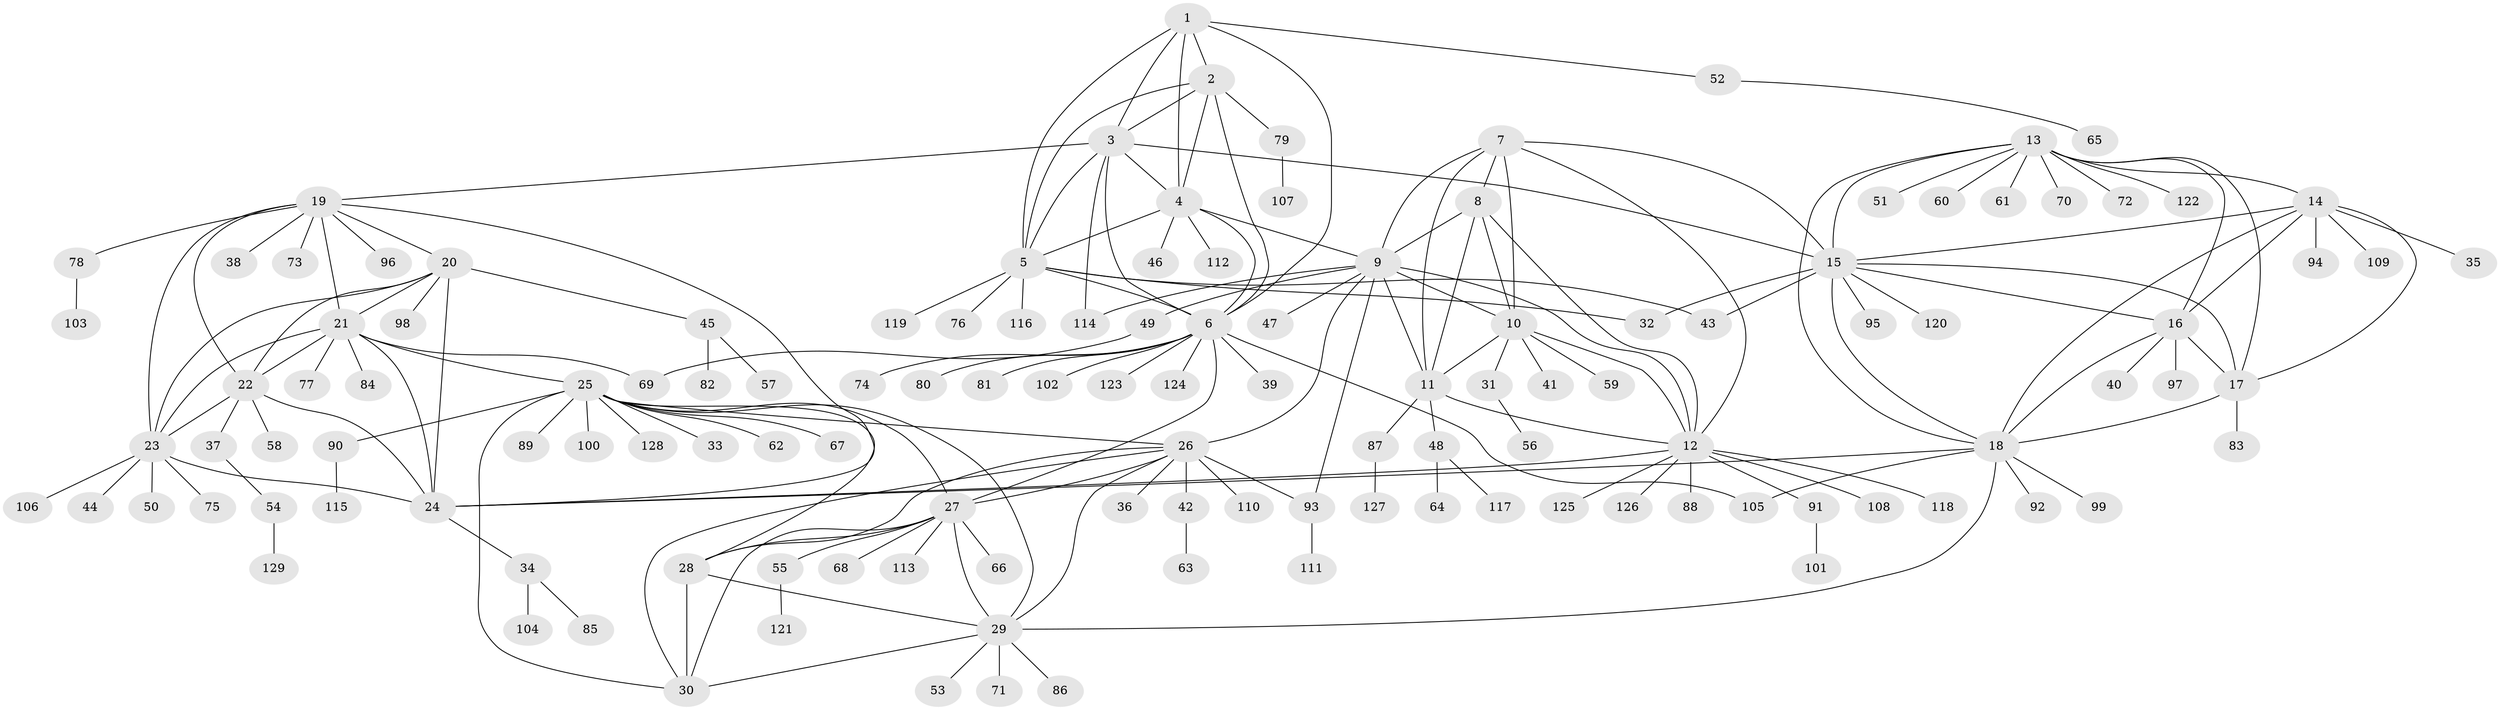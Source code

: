 // coarse degree distribution, {5: 0.038461538461538464, 6: 0.10256410256410256, 8: 0.02564102564102564, 9: 0.05128205128205128, 1: 0.5897435897435898, 2: 0.11538461538461539, 11: 0.01282051282051282, 7: 0.02564102564102564, 10: 0.02564102564102564, 4: 0.01282051282051282}
// Generated by graph-tools (version 1.1) at 2025/37/03/04/25 23:37:41]
// undirected, 129 vertices, 190 edges
graph export_dot {
  node [color=gray90,style=filled];
  1;
  2;
  3;
  4;
  5;
  6;
  7;
  8;
  9;
  10;
  11;
  12;
  13;
  14;
  15;
  16;
  17;
  18;
  19;
  20;
  21;
  22;
  23;
  24;
  25;
  26;
  27;
  28;
  29;
  30;
  31;
  32;
  33;
  34;
  35;
  36;
  37;
  38;
  39;
  40;
  41;
  42;
  43;
  44;
  45;
  46;
  47;
  48;
  49;
  50;
  51;
  52;
  53;
  54;
  55;
  56;
  57;
  58;
  59;
  60;
  61;
  62;
  63;
  64;
  65;
  66;
  67;
  68;
  69;
  70;
  71;
  72;
  73;
  74;
  75;
  76;
  77;
  78;
  79;
  80;
  81;
  82;
  83;
  84;
  85;
  86;
  87;
  88;
  89;
  90;
  91;
  92;
  93;
  94;
  95;
  96;
  97;
  98;
  99;
  100;
  101;
  102;
  103;
  104;
  105;
  106;
  107;
  108;
  109;
  110;
  111;
  112;
  113;
  114;
  115;
  116;
  117;
  118;
  119;
  120;
  121;
  122;
  123;
  124;
  125;
  126;
  127;
  128;
  129;
  1 -- 2;
  1 -- 3;
  1 -- 4;
  1 -- 5;
  1 -- 6;
  1 -- 52;
  2 -- 3;
  2 -- 4;
  2 -- 5;
  2 -- 6;
  2 -- 79;
  3 -- 4;
  3 -- 5;
  3 -- 6;
  3 -- 15;
  3 -- 19;
  3 -- 114;
  4 -- 5;
  4 -- 6;
  4 -- 9;
  4 -- 46;
  4 -- 112;
  5 -- 6;
  5 -- 32;
  5 -- 43;
  5 -- 76;
  5 -- 116;
  5 -- 119;
  6 -- 27;
  6 -- 39;
  6 -- 74;
  6 -- 80;
  6 -- 81;
  6 -- 102;
  6 -- 105;
  6 -- 123;
  6 -- 124;
  7 -- 8;
  7 -- 9;
  7 -- 10;
  7 -- 11;
  7 -- 12;
  7 -- 15;
  8 -- 9;
  8 -- 10;
  8 -- 11;
  8 -- 12;
  9 -- 10;
  9 -- 11;
  9 -- 12;
  9 -- 26;
  9 -- 47;
  9 -- 49;
  9 -- 93;
  9 -- 114;
  10 -- 11;
  10 -- 12;
  10 -- 31;
  10 -- 41;
  10 -- 59;
  11 -- 12;
  11 -- 48;
  11 -- 87;
  12 -- 24;
  12 -- 88;
  12 -- 91;
  12 -- 108;
  12 -- 118;
  12 -- 125;
  12 -- 126;
  13 -- 14;
  13 -- 15;
  13 -- 16;
  13 -- 17;
  13 -- 18;
  13 -- 51;
  13 -- 60;
  13 -- 61;
  13 -- 70;
  13 -- 72;
  13 -- 122;
  14 -- 15;
  14 -- 16;
  14 -- 17;
  14 -- 18;
  14 -- 35;
  14 -- 94;
  14 -- 109;
  15 -- 16;
  15 -- 17;
  15 -- 18;
  15 -- 32;
  15 -- 43;
  15 -- 95;
  15 -- 120;
  16 -- 17;
  16 -- 18;
  16 -- 40;
  16 -- 97;
  17 -- 18;
  17 -- 83;
  18 -- 24;
  18 -- 29;
  18 -- 92;
  18 -- 99;
  18 -- 105;
  19 -- 20;
  19 -- 21;
  19 -- 22;
  19 -- 23;
  19 -- 24;
  19 -- 38;
  19 -- 73;
  19 -- 78;
  19 -- 96;
  20 -- 21;
  20 -- 22;
  20 -- 23;
  20 -- 24;
  20 -- 45;
  20 -- 98;
  21 -- 22;
  21 -- 23;
  21 -- 24;
  21 -- 25;
  21 -- 69;
  21 -- 77;
  21 -- 84;
  22 -- 23;
  22 -- 24;
  22 -- 37;
  22 -- 58;
  23 -- 24;
  23 -- 44;
  23 -- 50;
  23 -- 75;
  23 -- 106;
  24 -- 34;
  25 -- 26;
  25 -- 27;
  25 -- 28;
  25 -- 29;
  25 -- 30;
  25 -- 33;
  25 -- 62;
  25 -- 67;
  25 -- 89;
  25 -- 90;
  25 -- 100;
  25 -- 128;
  26 -- 27;
  26 -- 28;
  26 -- 29;
  26 -- 30;
  26 -- 36;
  26 -- 42;
  26 -- 93;
  26 -- 110;
  27 -- 28;
  27 -- 29;
  27 -- 30;
  27 -- 55;
  27 -- 66;
  27 -- 68;
  27 -- 113;
  28 -- 29;
  28 -- 30;
  29 -- 30;
  29 -- 53;
  29 -- 71;
  29 -- 86;
  31 -- 56;
  34 -- 85;
  34 -- 104;
  37 -- 54;
  42 -- 63;
  45 -- 57;
  45 -- 82;
  48 -- 64;
  48 -- 117;
  49 -- 69;
  52 -- 65;
  54 -- 129;
  55 -- 121;
  78 -- 103;
  79 -- 107;
  87 -- 127;
  90 -- 115;
  91 -- 101;
  93 -- 111;
}
